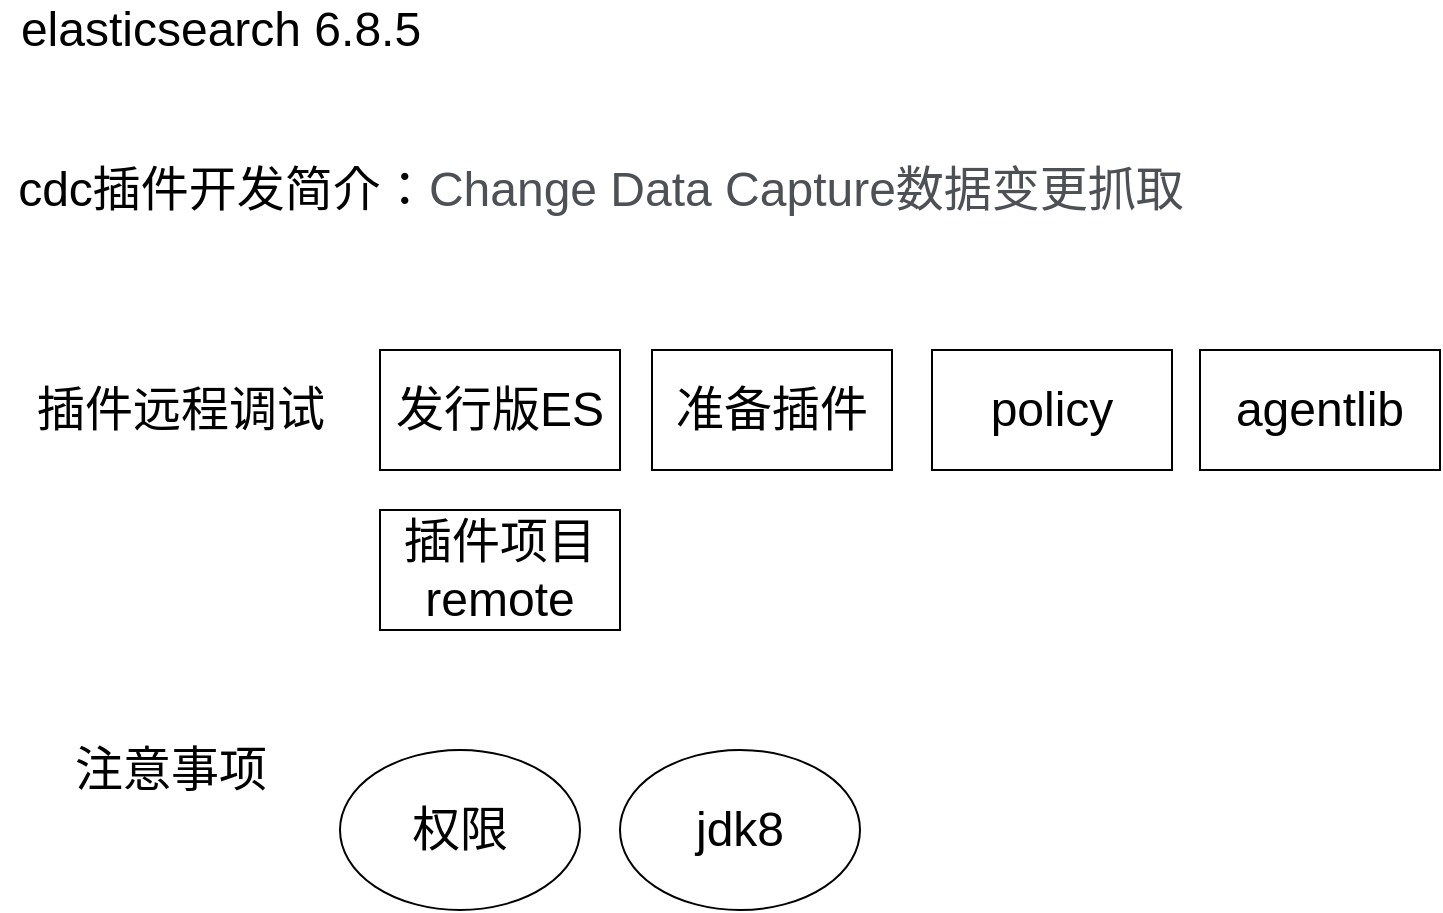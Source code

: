 <mxfile version="15.5.4" type="github"><diagram id="K7mgFMZAmNAuMH6r9Fdf" name="Page-1"><mxGraphModel dx="1162" dy="652" grid="1" gridSize="10" guides="1" tooltips="1" connect="1" arrows="1" fold="1" page="1" pageScale="1" pageWidth="827" pageHeight="1169" math="0" shadow="0"><root><mxCell id="0"/><mxCell id="1" parent="0"/><mxCell id="_A5o6L8jxBjx5g9v8icO-1" value="&lt;font style=&quot;font-size: 24px&quot;&gt;elasticsearch 6.8.5&lt;br&gt;&lt;/font&gt;" style="text;html=1;resizable=0;autosize=1;align=center;verticalAlign=middle;points=[];fillColor=none;strokeColor=none;rounded=0;" parent="1" vertex="1"><mxGeometry x="40" y="90" width="220" height="20" as="geometry"/></mxCell><mxCell id="_A5o6L8jxBjx5g9v8icO-2" value="&lt;font&gt;&lt;font style=&quot;font-size: 24px&quot;&gt;cdc插件开发简介：&lt;span style=&quot;color: rgb(77 , 81 , 86) ; font-family: &amp;#34;arial&amp;#34; , sans-serif ; text-align: left ; background-color: rgb(255 , 255 , 255)&quot;&gt;Change Data Capture数据变更抓取&lt;/span&gt;&lt;/font&gt;&lt;br&gt;&lt;/font&gt;" style="text;html=1;resizable=0;autosize=1;align=center;verticalAlign=middle;points=[];fillColor=none;strokeColor=none;rounded=0;" parent="1" vertex="1"><mxGeometry x="40" y="170" width="600" height="20" as="geometry"/></mxCell><mxCell id="_A5o6L8jxBjx5g9v8icO-3" value="&lt;font style=&quot;font-size: 24px&quot;&gt;插件远程调试&lt;br&gt;&lt;/font&gt;" style="text;html=1;resizable=0;autosize=1;align=center;verticalAlign=middle;points=[];fillColor=none;strokeColor=none;rounded=0;" parent="1" vertex="1"><mxGeometry x="50" y="280" width="160" height="20" as="geometry"/></mxCell><mxCell id="_A5o6L8jxBjx5g9v8icO-4" value="&lt;font style=&quot;font-size: 24px&quot;&gt;注意事项&lt;br&gt;&lt;/font&gt;" style="text;html=1;resizable=0;autosize=1;align=center;verticalAlign=middle;points=[];fillColor=none;strokeColor=none;rounded=0;" parent="1" vertex="1"><mxGeometry x="70" y="460" width="110" height="20" as="geometry"/></mxCell><mxCell id="_A5o6L8jxBjx5g9v8icO-5" value="发行版ES" style="rounded=0;whiteSpace=wrap;html=1;fontSize=24;" parent="1" vertex="1"><mxGeometry x="230" y="260" width="120" height="60" as="geometry"/></mxCell><mxCell id="_A5o6L8jxBjx5g9v8icO-6" value="准备插件" style="rounded=0;whiteSpace=wrap;html=1;fontSize=24;" parent="1" vertex="1"><mxGeometry x="366" y="260" width="120" height="60" as="geometry"/></mxCell><mxCell id="_A5o6L8jxBjx5g9v8icO-7" value="policy" style="rounded=0;whiteSpace=wrap;html=1;fontSize=24;" parent="1" vertex="1"><mxGeometry x="506" y="260" width="120" height="60" as="geometry"/></mxCell><mxCell id="_A5o6L8jxBjx5g9v8icO-8" value="agentlib" style="rounded=0;whiteSpace=wrap;html=1;fontSize=24;" parent="1" vertex="1"><mxGeometry x="640" y="260" width="120" height="60" as="geometry"/></mxCell><mxCell id="_A5o6L8jxBjx5g9v8icO-9" value="插件项目remote" style="rounded=0;whiteSpace=wrap;html=1;fontSize=24;" parent="1" vertex="1"><mxGeometry x="230" y="340" width="120" height="60" as="geometry"/></mxCell><mxCell id="_A5o6L8jxBjx5g9v8icO-11" value="权限" style="ellipse;whiteSpace=wrap;html=1;fontSize=24;" parent="1" vertex="1"><mxGeometry x="210" y="460" width="120" height="80" as="geometry"/></mxCell><mxCell id="_A5o6L8jxBjx5g9v8icO-12" value="jdk8" style="ellipse;whiteSpace=wrap;html=1;fontSize=24;" parent="1" vertex="1"><mxGeometry x="350" y="460" width="120" height="80" as="geometry"/></mxCell></root></mxGraphModel></diagram></mxfile>